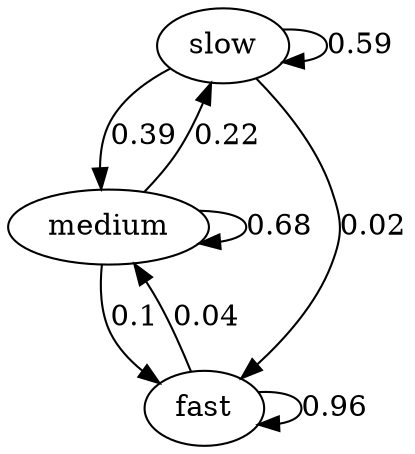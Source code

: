 digraph markov{

slow
medium
fast
slow -> slow [label=0.59]
slow -> medium [label=0.39]
slow -> fast [label=0.02]
medium -> slow [label=0.22]
medium -> medium [label=0.68]
medium -> fast [label=0.1]
fast -> medium [label=0.04]
fast -> fast [label=0.96]

}
